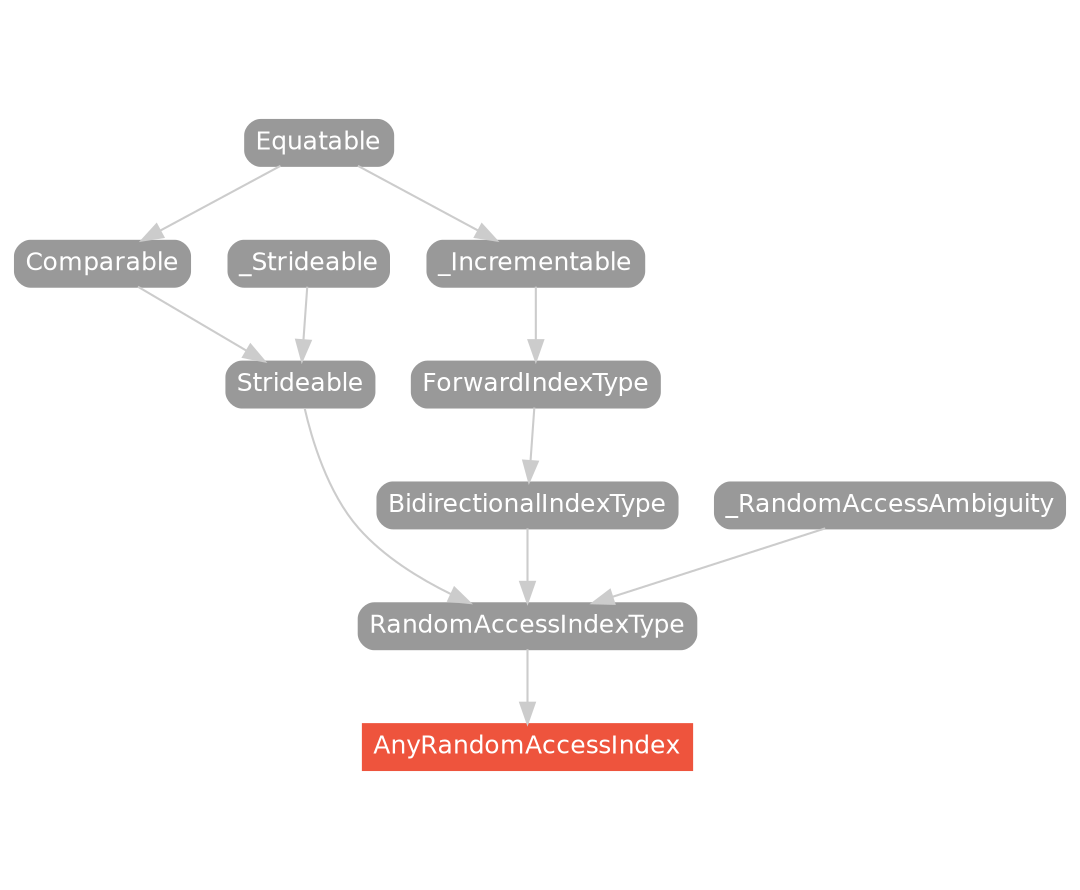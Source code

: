 strict digraph "AnyRandomAccessIndex - Type Hierarchy - SwiftDoc.cn" {
    pad="0.1,0.8"
    node [shape=box, style="filled,rounded", color="#999999", fillcolor="#999999", fontcolor=white, fontname=Helvetica, fontnames="Helvetica,sansserif", fontsize=12, margin="0.07,0.05", height="0.3"]
    edge [color="#cccccc"]
    "AnyRandomAccessIndex" [URL="/type/AnyRandomAccessIndex/", style="filled", fillcolor="#ee543d", color="#ee543d"]
    "BidirectionalIndexType" [URL="/protocol/BidirectionalIndexType/hierarchy/"]
    "Comparable" [URL="/protocol/Comparable/hierarchy/"]
    "Equatable" [URL="/protocol/Equatable/hierarchy/"]
    "ForwardIndexType" [URL="/protocol/ForwardIndexType/hierarchy/"]
    "RandomAccessIndexType" [URL="/protocol/RandomAccessIndexType/hierarchy/"]
    "Strideable" [URL="/protocol/Strideable/hierarchy/"]
    "_Incrementable" [URL="/protocol/_Incrementable/hierarchy/"]
    "_RandomAccessAmbiguity" [URL="/protocol/_RandomAccessAmbiguity/hierarchy/"]
    "_Strideable" [URL="/protocol/_Strideable/hierarchy/"]    "RandomAccessIndexType" -> "AnyRandomAccessIndex"
    "BidirectionalIndexType" -> "RandomAccessIndexType"
    "Strideable" -> "RandomAccessIndexType"
    "_RandomAccessAmbiguity" -> "RandomAccessIndexType"
    "ForwardIndexType" -> "BidirectionalIndexType"
    "_Incrementable" -> "ForwardIndexType"
    "Equatable" -> "_Incrementable"
    "Comparable" -> "Strideable"
    "_Strideable" -> "Strideable"
    "Equatable" -> "Comparable"
    subgraph Types {
        rank = max; "AnyRandomAccessIndex";
    }
}